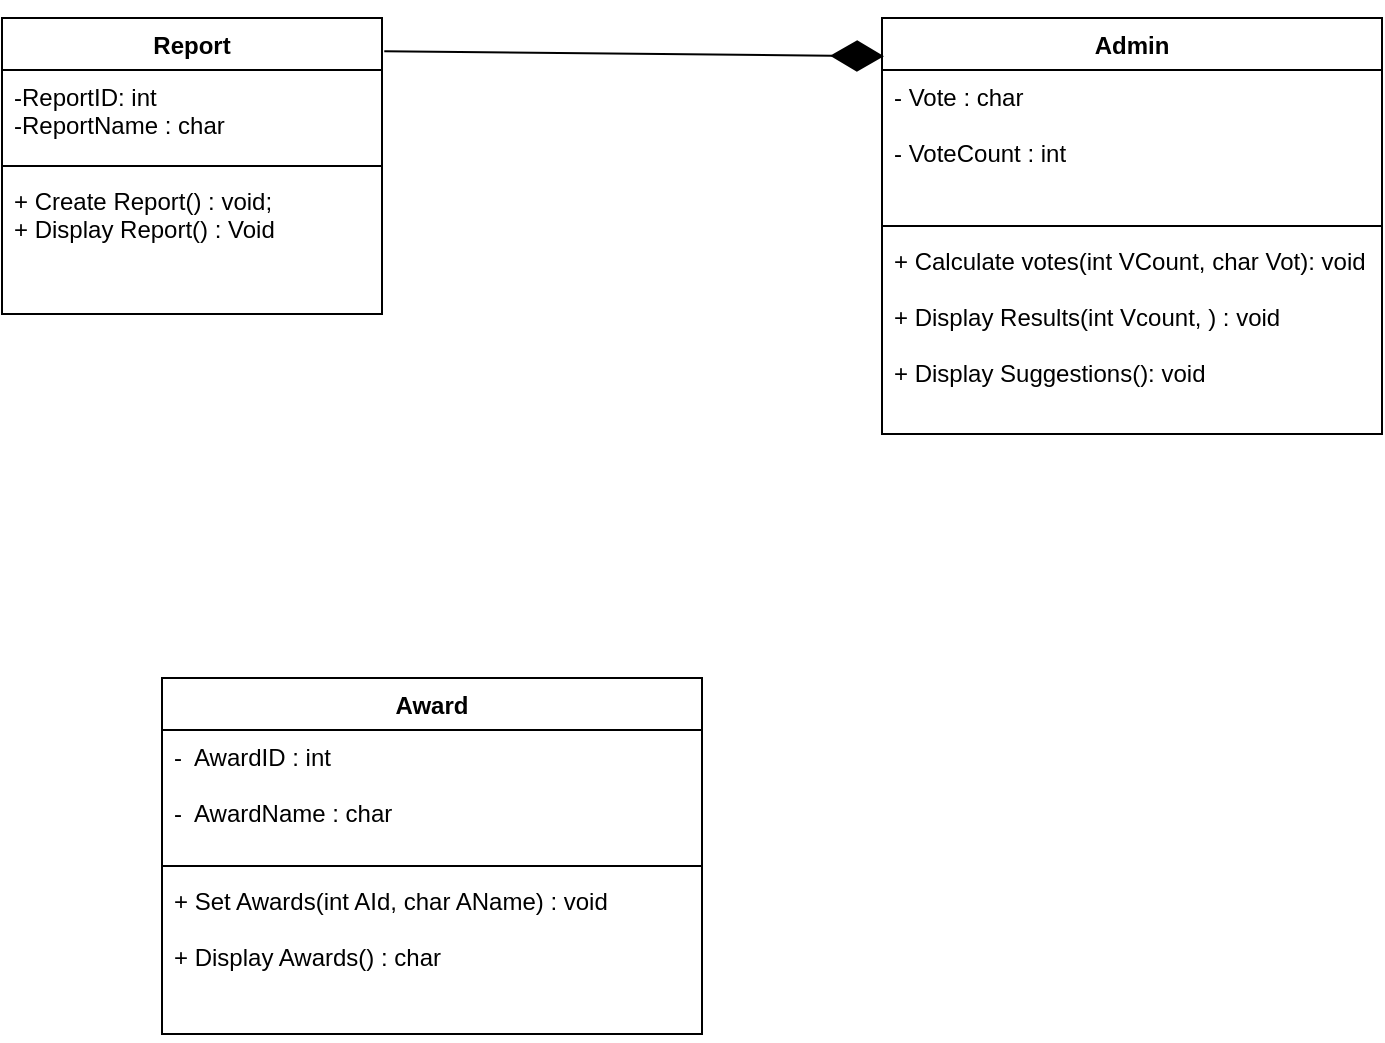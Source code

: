 <mxfile version="13.8.0" type="device"><diagram id="C5RBs43oDa-KdzZeNtuy" name="Page-1"><mxGraphModel dx="1208" dy="672" grid="1" gridSize="10" guides="1" tooltips="1" connect="1" arrows="1" fold="1" page="1" pageScale="1" pageWidth="827" pageHeight="1169" math="0" shadow="0"><root><mxCell id="WIyWlLk6GJQsqaUBKTNV-0"/><mxCell id="WIyWlLk6GJQsqaUBKTNV-1" parent="WIyWlLk6GJQsqaUBKTNV-0"/><mxCell id="YJvv3PolXO_WxcJ2-dO2-4" value="Report" style="swimlane;fontStyle=1;align=center;verticalAlign=top;childLayout=stackLayout;horizontal=1;startSize=26;horizontalStack=0;resizeParent=1;resizeParentMax=0;resizeLast=0;collapsible=1;marginBottom=0;" vertex="1" parent="WIyWlLk6GJQsqaUBKTNV-1"><mxGeometry x="120" y="80" width="190" height="148" as="geometry"/></mxCell><mxCell id="YJvv3PolXO_WxcJ2-dO2-5" value="-ReportID: int&#10;-ReportName : char" style="text;strokeColor=none;fillColor=none;align=left;verticalAlign=top;spacingLeft=4;spacingRight=4;overflow=hidden;rotatable=0;points=[[0,0.5],[1,0.5]];portConstraint=eastwest;" vertex="1" parent="YJvv3PolXO_WxcJ2-dO2-4"><mxGeometry y="26" width="190" height="44" as="geometry"/></mxCell><mxCell id="YJvv3PolXO_WxcJ2-dO2-6" value="" style="line;strokeWidth=1;fillColor=none;align=left;verticalAlign=middle;spacingTop=-1;spacingLeft=3;spacingRight=3;rotatable=0;labelPosition=right;points=[];portConstraint=eastwest;" vertex="1" parent="YJvv3PolXO_WxcJ2-dO2-4"><mxGeometry y="70" width="190" height="8" as="geometry"/></mxCell><mxCell id="YJvv3PolXO_WxcJ2-dO2-7" value="+ Create Report() : void;&#10;+ Display Report() : Void" style="text;strokeColor=none;fillColor=none;align=left;verticalAlign=top;spacingLeft=4;spacingRight=4;overflow=hidden;rotatable=0;points=[[0,0.5],[1,0.5]];portConstraint=eastwest;" vertex="1" parent="YJvv3PolXO_WxcJ2-dO2-4"><mxGeometry y="78" width="190" height="70" as="geometry"/></mxCell><mxCell id="YJvv3PolXO_WxcJ2-dO2-8" value="Admin" style="swimlane;fontStyle=1;align=center;verticalAlign=top;childLayout=stackLayout;horizontal=1;startSize=26;horizontalStack=0;resizeParent=1;resizeParentMax=0;resizeLast=0;collapsible=1;marginBottom=0;" vertex="1" parent="WIyWlLk6GJQsqaUBKTNV-1"><mxGeometry x="560" y="80" width="250" height="208" as="geometry"/></mxCell><mxCell id="YJvv3PolXO_WxcJ2-dO2-9" value="- Vote : char&#10;&#10;- VoteCount : int" style="text;strokeColor=none;fillColor=none;align=left;verticalAlign=top;spacingLeft=4;spacingRight=4;overflow=hidden;rotatable=0;points=[[0,0.5],[1,0.5]];portConstraint=eastwest;" vertex="1" parent="YJvv3PolXO_WxcJ2-dO2-8"><mxGeometry y="26" width="250" height="74" as="geometry"/></mxCell><mxCell id="YJvv3PolXO_WxcJ2-dO2-10" value="" style="line;strokeWidth=1;fillColor=none;align=left;verticalAlign=middle;spacingTop=-1;spacingLeft=3;spacingRight=3;rotatable=0;labelPosition=right;points=[];portConstraint=eastwest;" vertex="1" parent="YJvv3PolXO_WxcJ2-dO2-8"><mxGeometry y="100" width="250" height="8" as="geometry"/></mxCell><mxCell id="YJvv3PolXO_WxcJ2-dO2-11" value="+ Calculate votes(int VCount, char Vot): void&#10; &#10;+ Display Results(int Vcount, ) : void&#10;&#10;+ Display Suggestions(): void" style="text;strokeColor=none;fillColor=none;align=left;verticalAlign=top;spacingLeft=4;spacingRight=4;overflow=hidden;rotatable=0;points=[[0,0.5],[1,0.5]];portConstraint=eastwest;" vertex="1" parent="YJvv3PolXO_WxcJ2-dO2-8"><mxGeometry y="108" width="250" height="100" as="geometry"/></mxCell><mxCell id="YJvv3PolXO_WxcJ2-dO2-12" value="Award" style="swimlane;fontStyle=1;align=center;verticalAlign=top;childLayout=stackLayout;horizontal=1;startSize=26;horizontalStack=0;resizeParent=1;resizeParentMax=0;resizeLast=0;collapsible=1;marginBottom=0;" vertex="1" parent="WIyWlLk6GJQsqaUBKTNV-1"><mxGeometry x="200" y="410" width="270" height="178" as="geometry"/></mxCell><mxCell id="YJvv3PolXO_WxcJ2-dO2-13" value="-  AwardID : int &#10;&#10;-  AwardName : char" style="text;strokeColor=none;fillColor=none;align=left;verticalAlign=top;spacingLeft=4;spacingRight=4;overflow=hidden;rotatable=0;points=[[0,0.5],[1,0.5]];portConstraint=eastwest;" vertex="1" parent="YJvv3PolXO_WxcJ2-dO2-12"><mxGeometry y="26" width="270" height="64" as="geometry"/></mxCell><mxCell id="YJvv3PolXO_WxcJ2-dO2-14" value="" style="line;strokeWidth=1;fillColor=none;align=left;verticalAlign=middle;spacingTop=-1;spacingLeft=3;spacingRight=3;rotatable=0;labelPosition=right;points=[];portConstraint=eastwest;" vertex="1" parent="YJvv3PolXO_WxcJ2-dO2-12"><mxGeometry y="90" width="270" height="8" as="geometry"/></mxCell><mxCell id="YJvv3PolXO_WxcJ2-dO2-15" value="+ Set Awards(int AId, char AName) : void&#10;&#10;+ Display Awards() : char&#10;" style="text;strokeColor=none;fillColor=none;align=left;verticalAlign=top;spacingLeft=4;spacingRight=4;overflow=hidden;rotatable=0;points=[[0,0.5],[1,0.5]];portConstraint=eastwest;" vertex="1" parent="YJvv3PolXO_WxcJ2-dO2-12"><mxGeometry y="98" width="270" height="80" as="geometry"/></mxCell><mxCell id="YJvv3PolXO_WxcJ2-dO2-16" value="" style="endArrow=diamondThin;endFill=1;endSize=24;html=1;entryX=0.004;entryY=0.092;entryDx=0;entryDy=0;entryPerimeter=0;exitX=1.006;exitY=0.112;exitDx=0;exitDy=0;exitPerimeter=0;" edge="1" parent="WIyWlLk6GJQsqaUBKTNV-1" source="YJvv3PolXO_WxcJ2-dO2-4" target="YJvv3PolXO_WxcJ2-dO2-8"><mxGeometry width="160" relative="1" as="geometry"><mxPoint x="240" y="330" as="sourcePoint"/><mxPoint x="400" y="330" as="targetPoint"/></mxGeometry></mxCell></root></mxGraphModel></diagram></mxfile>